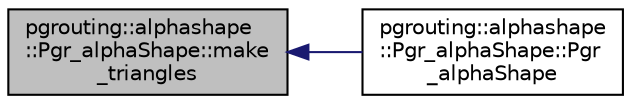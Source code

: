 digraph "pgrouting::alphashape::Pgr_alphaShape::make_triangles"
{
  edge [fontname="Helvetica",fontsize="10",labelfontname="Helvetica",labelfontsize="10"];
  node [fontname="Helvetica",fontsize="10",shape=record];
  rankdir="LR";
  Node129 [label="pgrouting::alphashape\l::Pgr_alphaShape::make\l_triangles",height=0.2,width=0.4,color="black", fillcolor="grey75", style="filled", fontcolor="black"];
  Node129 -> Node130 [dir="back",color="midnightblue",fontsize="10",style="solid",fontname="Helvetica"];
  Node130 [label="pgrouting::alphashape\l::Pgr_alphaShape::Pgr\l_alphaShape",height=0.2,width=0.4,color="black", fillcolor="white", style="filled",URL="$classpgrouting_1_1alphashape_1_1Pgr__alphaShape.html#a0f1c6ca936a8acc9dbb8b1384ce9e40f"];
}
